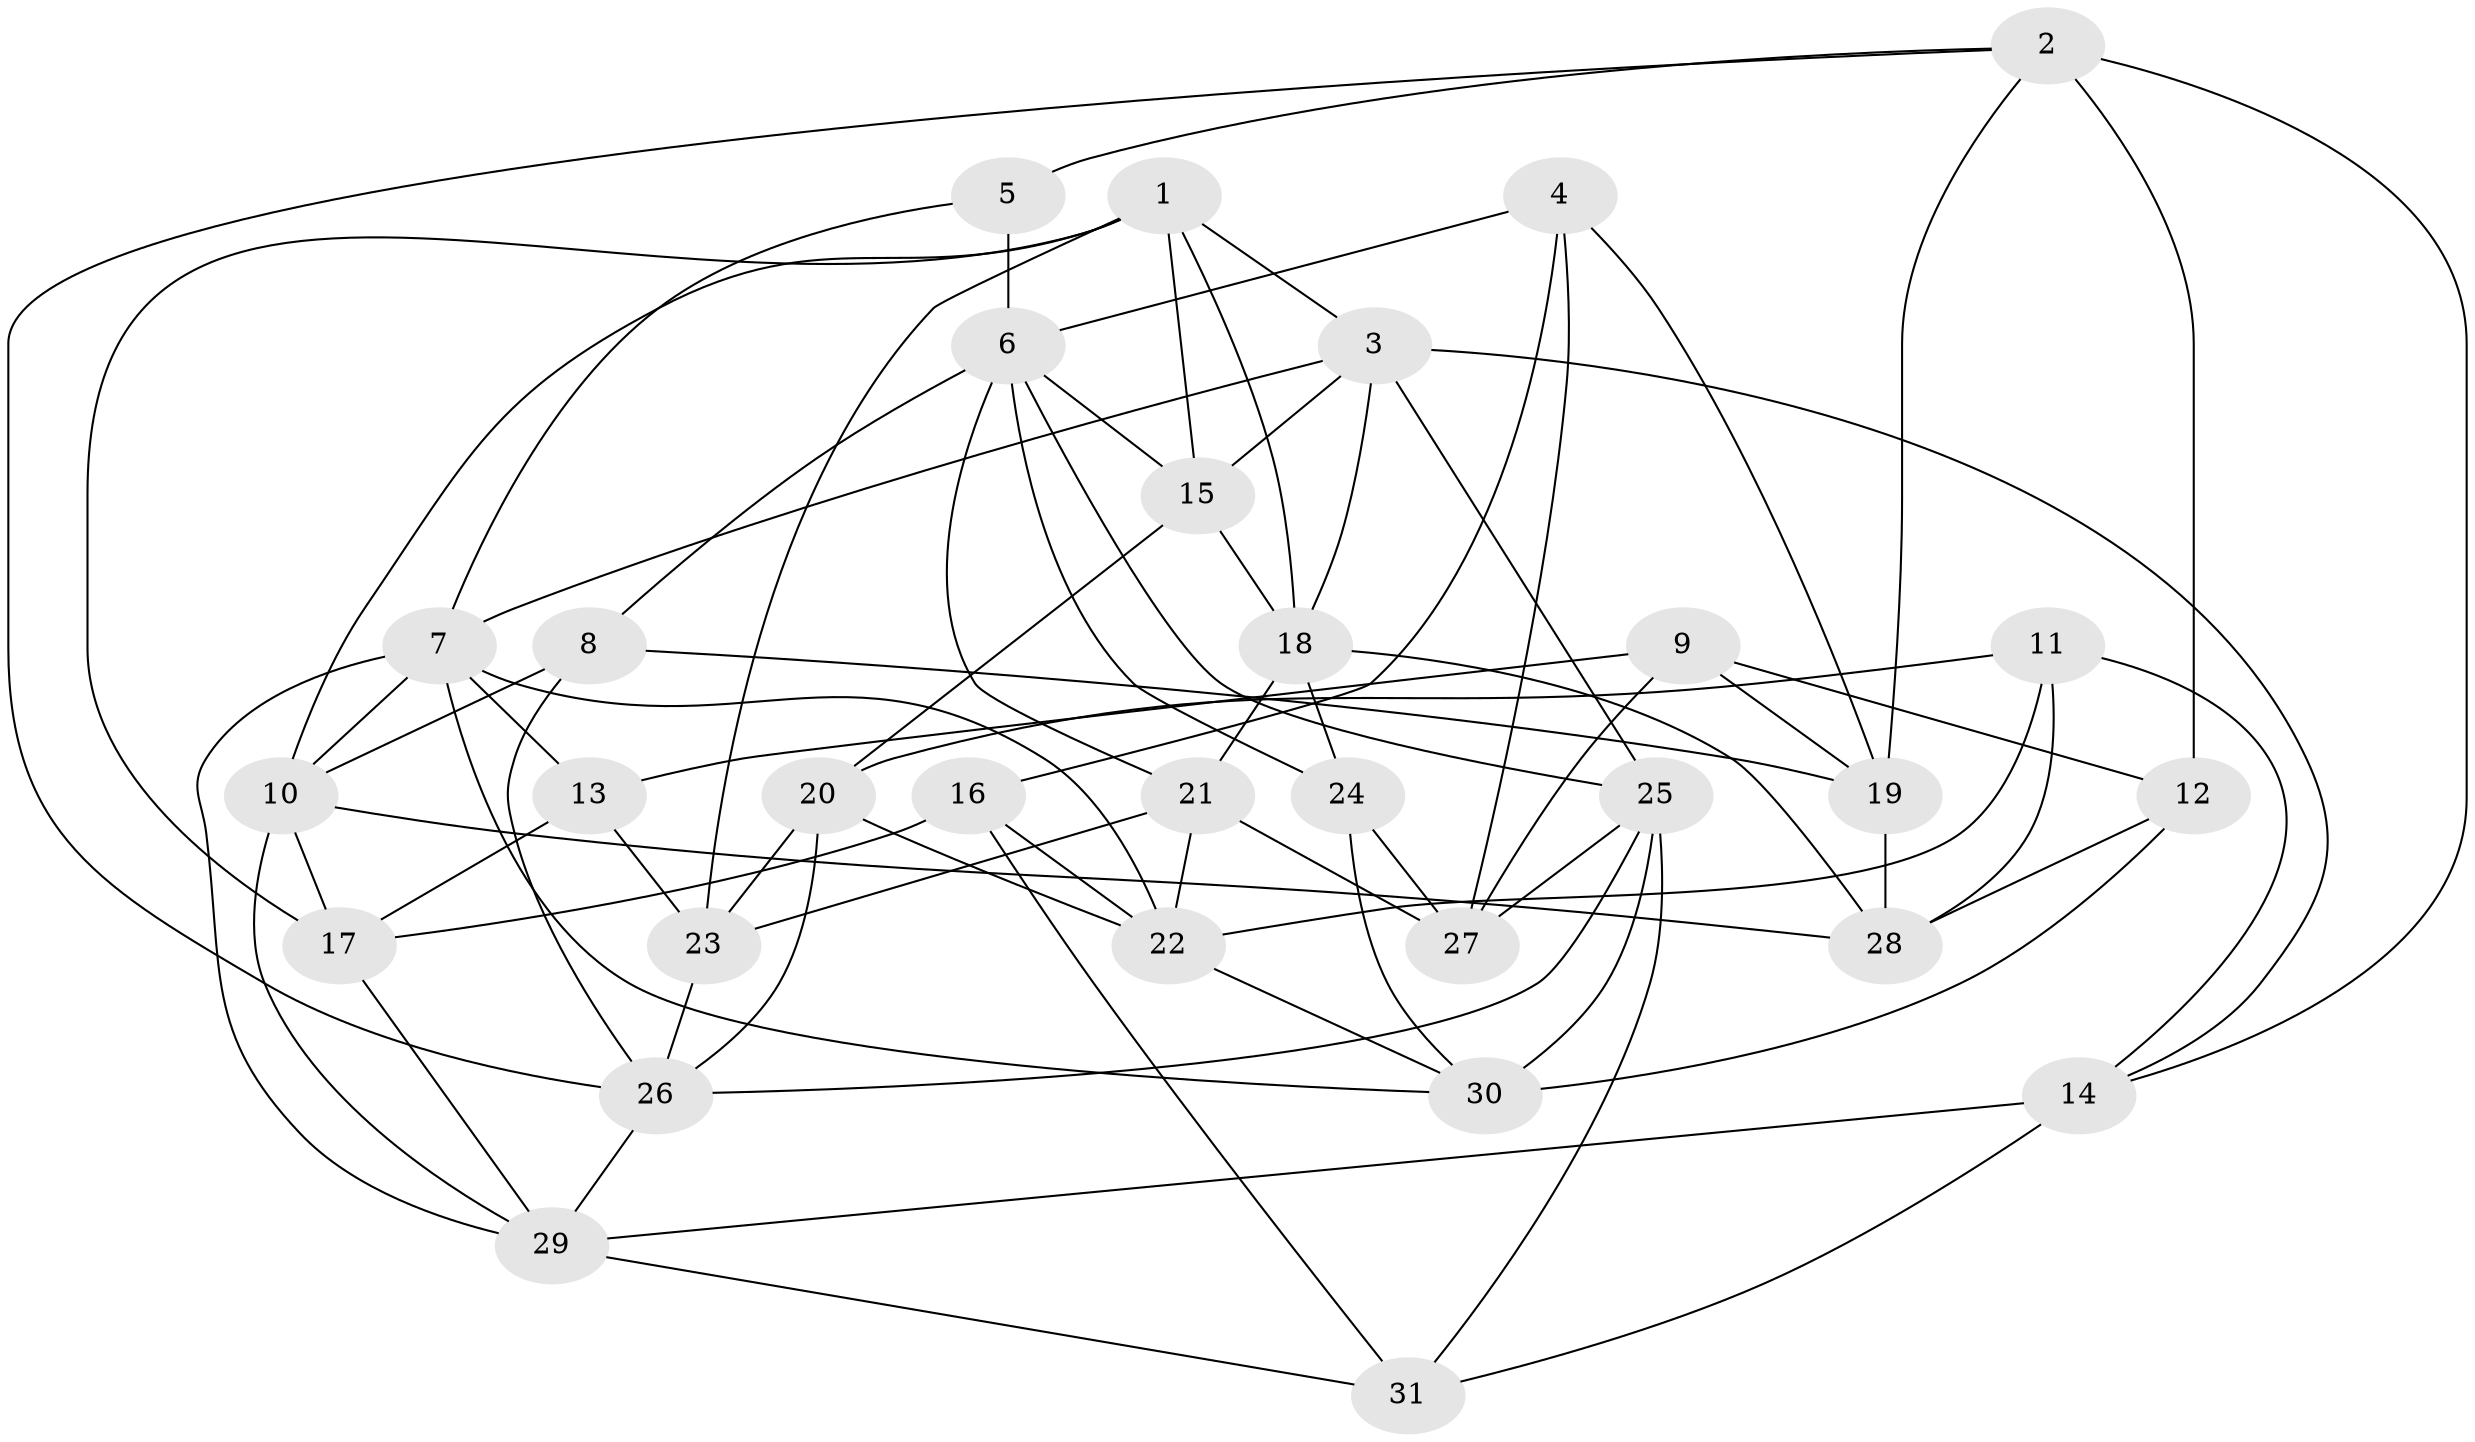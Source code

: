 // original degree distribution, {4: 1.0}
// Generated by graph-tools (version 1.1) at 2025/03/03/09/25 03:03:01]
// undirected, 31 vertices, 78 edges
graph export_dot {
graph [start="1"]
  node [color=gray90,style=filled];
  1;
  2;
  3;
  4;
  5;
  6;
  7;
  8;
  9;
  10;
  11;
  12;
  13;
  14;
  15;
  16;
  17;
  18;
  19;
  20;
  21;
  22;
  23;
  24;
  25;
  26;
  27;
  28;
  29;
  30;
  31;
  1 -- 3 [weight=1.0];
  1 -- 10 [weight=1.0];
  1 -- 15 [weight=1.0];
  1 -- 17 [weight=1.0];
  1 -- 18 [weight=1.0];
  1 -- 23 [weight=1.0];
  2 -- 5 [weight=1.0];
  2 -- 12 [weight=2.0];
  2 -- 14 [weight=1.0];
  2 -- 19 [weight=1.0];
  2 -- 26 [weight=1.0];
  3 -- 7 [weight=1.0];
  3 -- 14 [weight=1.0];
  3 -- 15 [weight=1.0];
  3 -- 18 [weight=1.0];
  3 -- 25 [weight=1.0];
  4 -- 6 [weight=1.0];
  4 -- 16 [weight=1.0];
  4 -- 19 [weight=1.0];
  4 -- 27 [weight=1.0];
  5 -- 6 [weight=2.0];
  5 -- 7 [weight=1.0];
  6 -- 8 [weight=1.0];
  6 -- 15 [weight=2.0];
  6 -- 21 [weight=2.0];
  6 -- 24 [weight=1.0];
  6 -- 25 [weight=1.0];
  7 -- 10 [weight=1.0];
  7 -- 13 [weight=2.0];
  7 -- 22 [weight=1.0];
  7 -- 29 [weight=1.0];
  7 -- 30 [weight=1.0];
  8 -- 10 [weight=1.0];
  8 -- 19 [weight=1.0];
  8 -- 26 [weight=1.0];
  9 -- 12 [weight=1.0];
  9 -- 13 [weight=2.0];
  9 -- 19 [weight=1.0];
  9 -- 27 [weight=2.0];
  10 -- 17 [weight=1.0];
  10 -- 28 [weight=1.0];
  10 -- 29 [weight=1.0];
  11 -- 14 [weight=1.0];
  11 -- 20 [weight=1.0];
  11 -- 22 [weight=1.0];
  11 -- 28 [weight=1.0];
  12 -- 28 [weight=1.0];
  12 -- 30 [weight=2.0];
  13 -- 17 [weight=1.0];
  13 -- 23 [weight=1.0];
  14 -- 29 [weight=1.0];
  14 -- 31 [weight=2.0];
  15 -- 18 [weight=1.0];
  15 -- 20 [weight=1.0];
  16 -- 17 [weight=2.0];
  16 -- 22 [weight=1.0];
  16 -- 31 [weight=2.0];
  17 -- 29 [weight=1.0];
  18 -- 21 [weight=1.0];
  18 -- 24 [weight=1.0];
  18 -- 28 [weight=1.0];
  19 -- 28 [weight=2.0];
  20 -- 22 [weight=1.0];
  20 -- 23 [weight=2.0];
  20 -- 26 [weight=1.0];
  21 -- 22 [weight=1.0];
  21 -- 23 [weight=1.0];
  21 -- 27 [weight=1.0];
  22 -- 30 [weight=1.0];
  23 -- 26 [weight=1.0];
  24 -- 27 [weight=1.0];
  24 -- 30 [weight=1.0];
  25 -- 26 [weight=1.0];
  25 -- 27 [weight=1.0];
  25 -- 30 [weight=1.0];
  25 -- 31 [weight=1.0];
  26 -- 29 [weight=1.0];
  29 -- 31 [weight=1.0];
}
